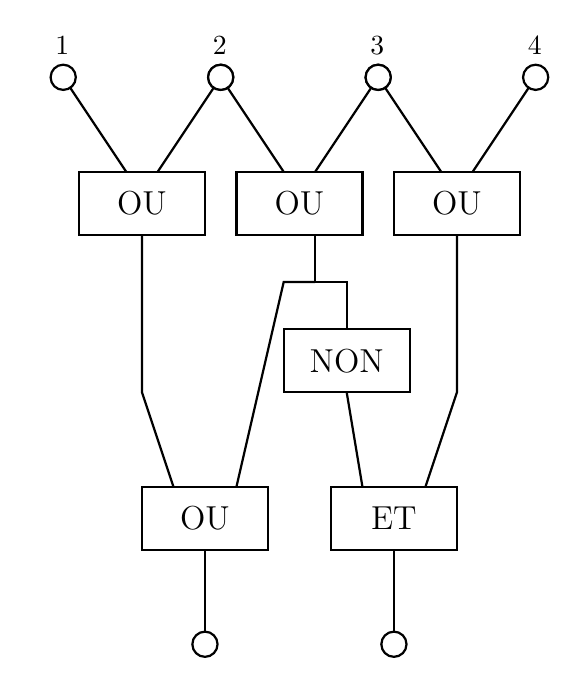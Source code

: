 \def\allume{
\draw[thick,draw,fill=white]  (0,0) circle (0.2); 
 \foreach \i in {0,30,...,330}{
  \draw[thick] (\i:0.25)--(\i:0.4);
 }
}
\def\eteint{
\draw[thick,draw,fill=white]  (0,0) circle (0.2); 
\draw[thick,draw,fill=white]  (0,0)--+(45:0.2)--+(45:-0.2); 
\draw[thick,draw,fill=white]  (0,0)--+(-45:0.2)--+(-45:-0.2); 
}




\begin{tikzpicture}[scale=0.8]

\node[left] at (-2.5,3) {1};
\node[left] at (-0,3) {2};
\node[left] at (2.5,3) {3};
\node[left] at (5,3) {4};

%%%%%%%%%%%%%%%%%%%%%%%%%%%%%%%%%%%%%
%%%%%%%  HAUT

% OU
\begin{scope}[xshift=-2.5cm]
\draw[thick] (0,0) rectangle (2,1);
\node  at (1,0.5)  {\large OU};

\draw[thick] (0.75,1)--++(-1,1.5);
\draw[thick] (1.25,1)--++(1,1.5);

\draw[thick,draw,fill=white]  (-0.25,2.5) circle (0.2); 
\draw[thick,draw,fill=white]  (2.25,2.5) circle (0.2); 
\end{scope}

% OU
\begin{scope}[xshift=0cm]
\draw[thick] (0,0) rectangle (2,1);
\node  at (1,0.5)  {\large OU};

\draw[thick] (0.75,1)--++(-1,1.5);
\draw[thick] (1.25,1)--++(1,1.5);

\draw[thick,draw,fill=white]  (-0.25,2.5) circle (0.2); 
\draw[thick,draw,fill=white]  (2.25,2.5) circle (0.2); 
\end{scope}


% OU
\begin{scope}[xshift=2.5cm]
\draw[thick] (0,0) rectangle (2,1);
\node  at (1,0.5)  {\large OU};

\draw[thick] (0.75,1)--++(-1,1.5);
\draw[thick] (1.25,1)--++(1,1.5);

\draw[thick,draw,fill=white]  (-0.25,2.5) circle (0.2); 
\draw[thick,draw,fill=white]  (2.25,2.5) circle (0.2); 
\end{scope}


%%%%%%%%%%%%%%%%%%%%%%%%%%%%%%%%%%%%%
%%%%%%%  MILIEU

% NON
\begin{scope}[xshift=0.75cm,yshift=-2.5cm]
\draw[thick] (0,0) rectangle (2,1);
\node  at (1,0.5)  {\large NON};

\draw[thick] (1,1)--++(0,0.75)--++(-0.5,0)--++(0,0.75);

%\draw[thick,draw,fill=white]  (1,1.75) circle (0.2); 
\end{scope}


%%%%%%%%%%%%%%%%%%%%%%%%%%%%%%%%%%%%%
%%%%%%%  BAS

% OU
\begin{scope}[xshift=-1.5cm,yshift=-5cm]
\draw[thick] (0,0) rectangle (2,1);
\node  at (1,0.5)  {\large OU};

\draw[thick] (0.5,1)--++(-0.5,1.5)--++(0,2.5);
\draw[thick] (1.5,1)--++(0.75,3.25)--++(0.5,0);
\draw[thick] (1,0)--++(0,-1.5);
\draw[thick,draw,fill=white]  (1,-1.5) circle (0.2); 
\end{scope}

% ET
\begin{scope}[xshift=1.5cm,yshift=-5cm]
\draw[thick] (0,0) rectangle (2,1);
\node  at (1,0.5)  {\large ET};

\draw[thick] (0.5,1)--++(-0.25,1.5);
\draw[thick] (1.5,1)--++(0.5,1.5)--++(0,2.5);
\draw[thick] (1,0)--++(0,-1.5);

\draw[thick,draw,fill=white]  (1,-1.5) circle (0.2); 
\end{scope}


\end{tikzpicture}